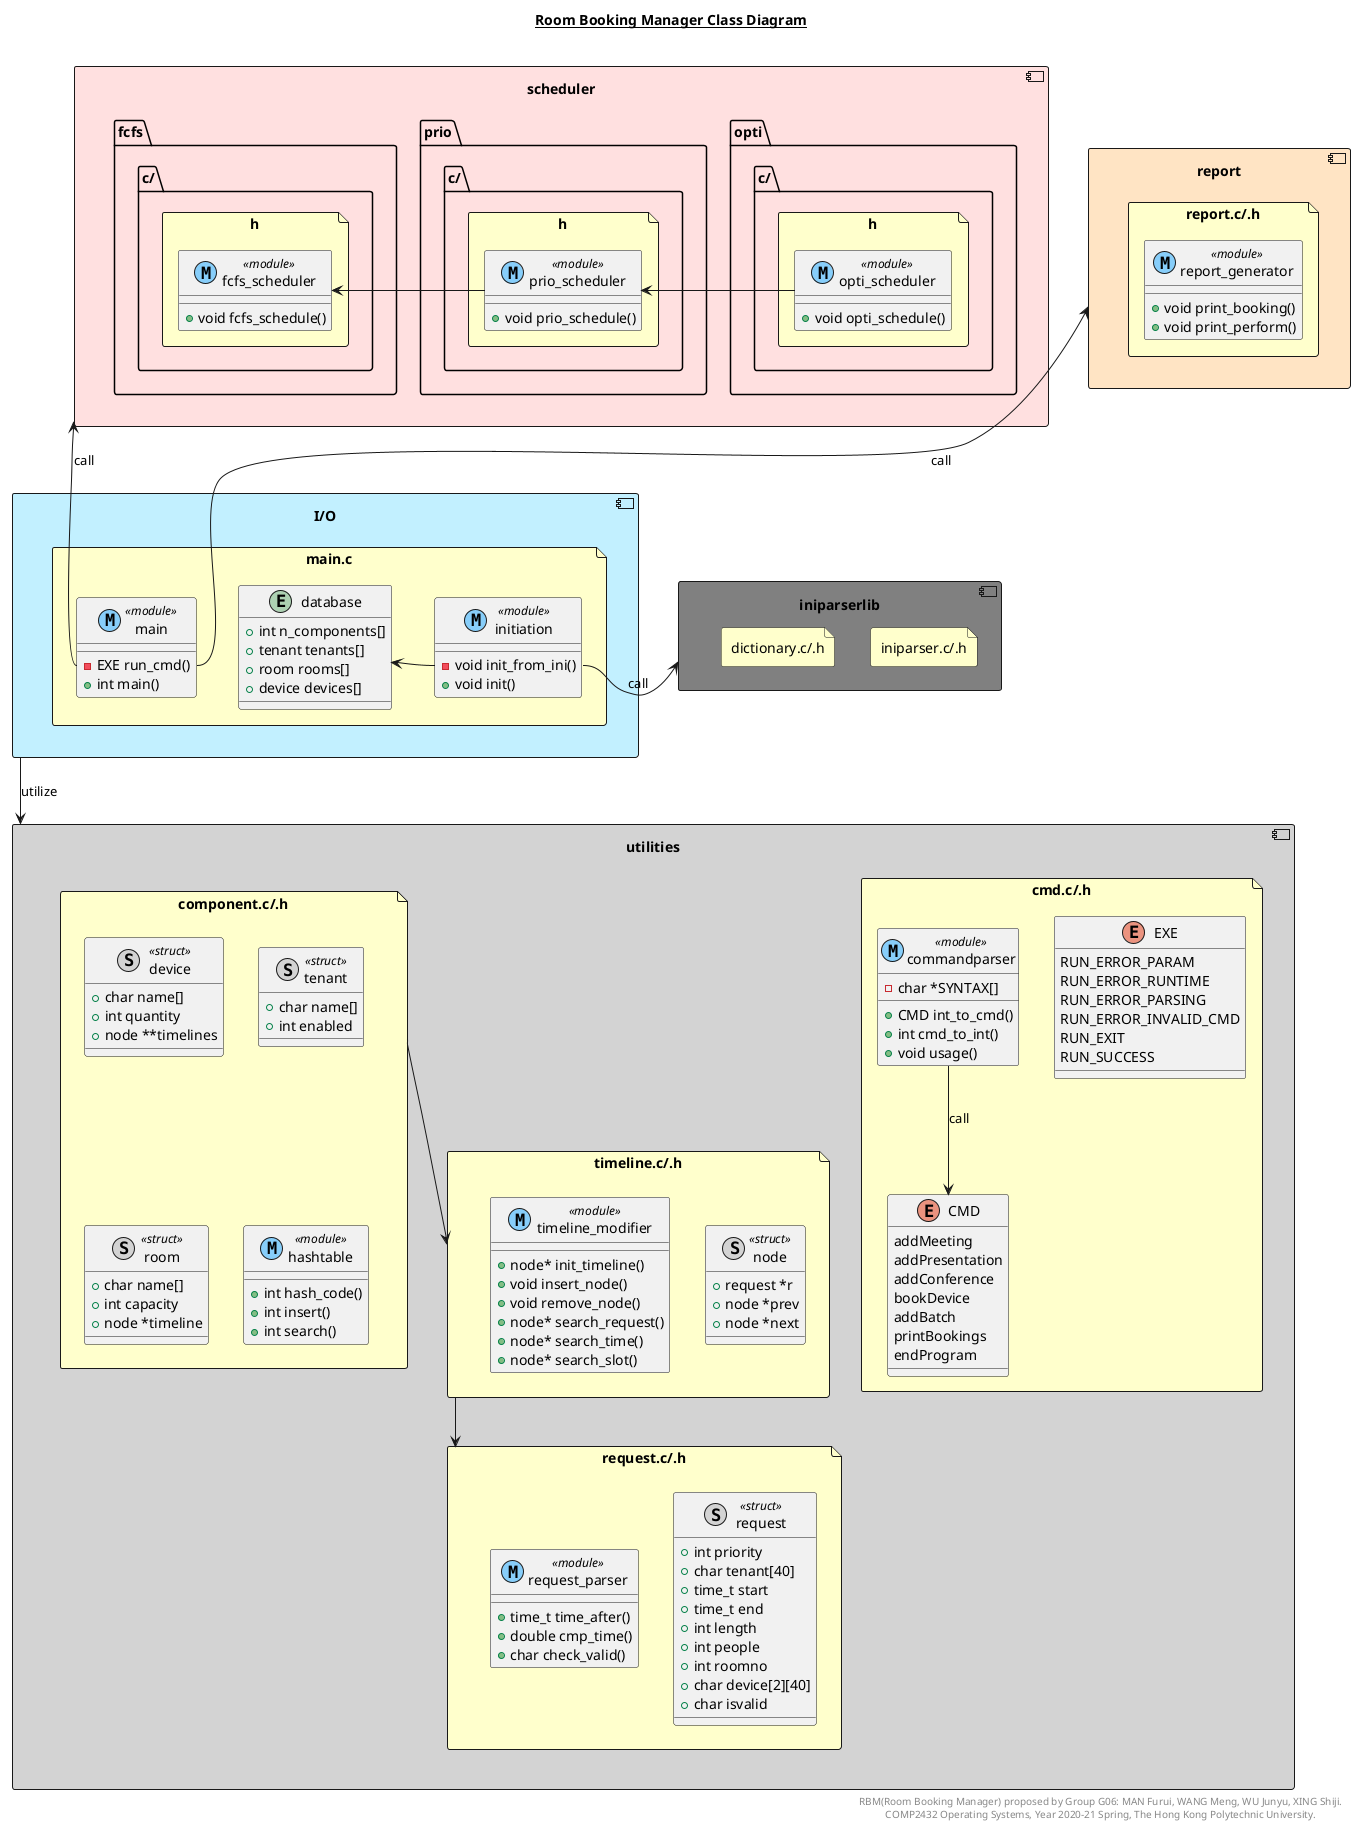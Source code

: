 @startuml
title __Room Booking Manager Class Diagram__\n

skinparam BackgroundColor transparent
skinparam FileBackgroundColor business
skinparam defaultFontName Helvetica

component report #bisque {
    file reportfile as "report.c/.h" {
        class report_generator <<(M, lightskyblue) module>> {
            +void print_booking()
            +void print_perform()
        }
    }
}
component scheduler #implementation {
    file opti.c/.h {
        class opti_scheduler <<(M, lightskyblue) module>> {
            +void opti_schedule()
        }
    }
    file prio.c/.h {
        class prio_scheduler <<(M, lightskyblue) module>> {
            +void prio_schedule()
        }
    }
    file fcfs.c/.h {
        class fcfs_scheduler <<(M, lightskyblue) module>> {
            +void fcfs_schedule()
        }
    }
    opti_scheduler -> prio_scheduler
    prio_scheduler -> fcfs_scheduler
}
component utilities #lightgray {
    file cmd as "cmd.c/.h" {
        enum EXE {
            RUN_ERROR_PARAM         
            RUN_ERROR_RUNTIME       
            RUN_ERROR_PARSING       
            RUN_ERROR_INVALID_CMD   
            RUN_EXIT                
            RUN_SUCCESS
        }
        enum CMD {
            addMeeting     
            addPresentation
            addConference  
            bookDevice     
            addBatch       
            printBookings  
            endProgram     
        }
        class commandparser <<(M, lightskyblue) module>> {
            -char *SYNTAX[]
            +CMD int_to_cmd()
            +int cmd_to_int()
            +void usage()
        }
        commandparser -down-> CMD :call
    }
    file componentc as "component.c/.h" {
        class device <<(S, lightgray) struct>> {
            +char name[]
            +int quantity
            +node **timelines
        }
        class tenant <<(S, lightgray) struct>> {
            +char name[]
            +int enabled
        }
        class room <<(S, lightgray) struct>> {
            +char name[]
            +int capacity
            +node *timeline
        }
        class hashtable <<(M, lightskyblue) module>> {
            +int hash_code()
            +int insert()
            +int search()
        }
    }
    file requestc as "request.c/.h" {
        class request <<(S, lightgray) struct>> {
            +int priority
            +char tenant[40]
            +time_t start
            +time_t end
            +int length
            +int people
            +int roomno 
            +char device[2][40]
            +char isvalid 
        }
        class request_parser <<(M, lightskyblue) module>> {
            +time_t time_after()
            +double cmp_time()
            +char check_valid()
        }
    }
    file timelinec as "timeline.c/.h" {
        class node <<(S, lightgray) struct>> {
            +request *r
            +node *prev
            +node *next
        }
        class timeline_modifier <<(M, lightskyblue) module>> {
            +node* init_timeline()
            +void insert_node()
            +void remove_node()
            +node* search_request()
            +node* search_time()
            +node* search_slot()
        }
    }
    
    componentc --> timelinec
    timelinec --> requestc
}
component iniparserlib #gray {
    file iniparser as "iniparser.c/.h" {
    }
    file dictionary as "dictionary.c/.h" {
    }
    ' iniparser -down-> dictionary
}
component IO as "I/O" #application {
    file mainc as "main.c" {
        class main <<(M, lightskyblue) module>> {
            -EXE run_cmd()
            +int main()
        }
        class initiation <<(M, lightskyblue) module>> {
            -void init_from_ini()
            +void init()
        }
        entity database {
            +int n_components[]
            +tenant tenants[]
            +room rooms[]
            +device devices[]
        }

        initiation::init_from_ini -left-> database 
    }
}

main::run_cmd -up-> scheduler :call
IO -down-> utilities :utilize
main::run_cmd -up-> report :call

initiation::init_from_ini -> iniparserlib :call

right footer
RBM(Room Booking Manager) proposed by Group G06: MAN Furui, WANG Meng, WU Junyu, XING Shiji.
COMP2432 Operating Systems, Year 2020-21 Spring, The Hong Kong Polytechnic University.
endfooter

@enduml